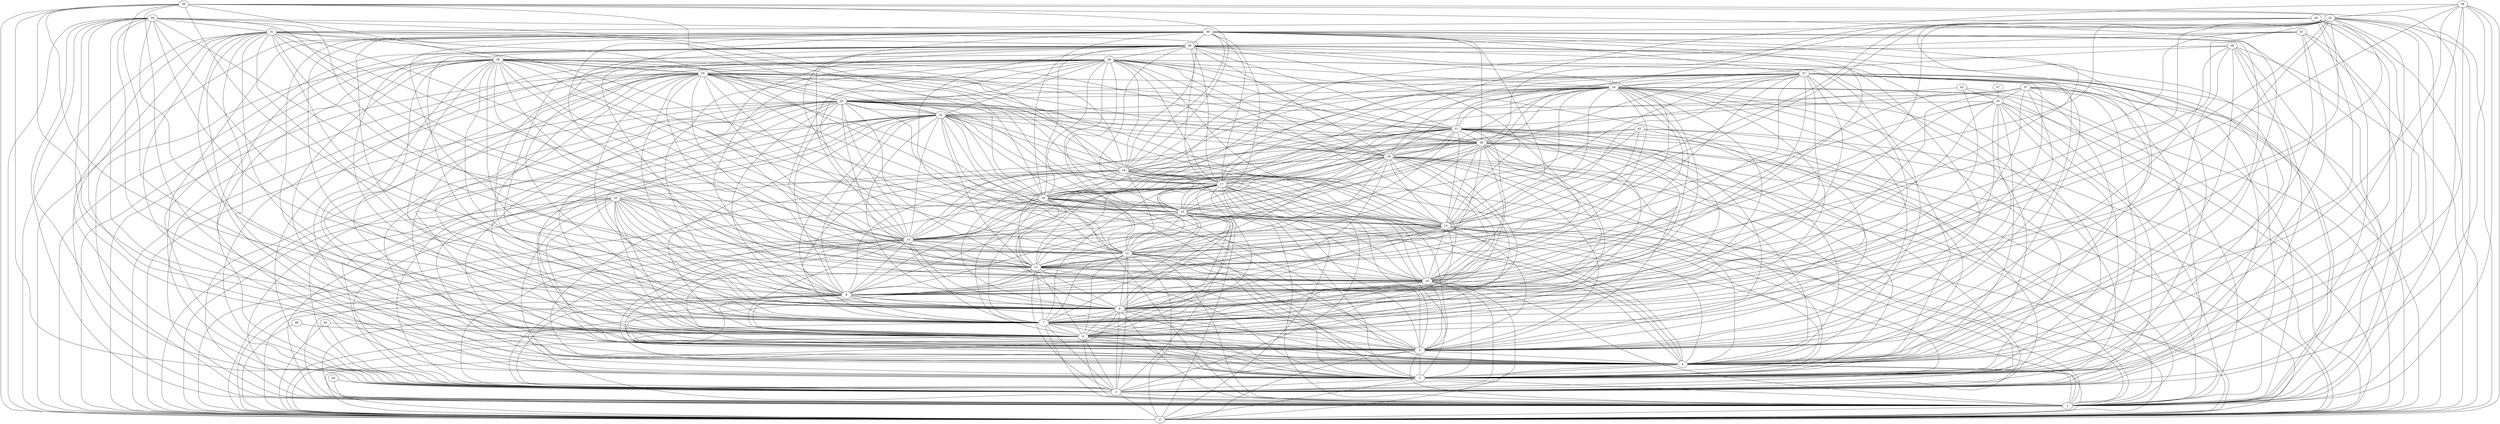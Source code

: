 graph G {
0;
1;
2;
3;
4;
5;
6;
7;
8;
9;
10;
11;
12;
13;
14;
15;
16;
17;
18;
19;
20;
21;
22;
23;
24;
25;
26;
27;
28;
29;
30;
31;
32;
33;
34;
35;
36;
37;
38;
39;
40;
41;
42;
43;
44;
45;
46;
47;
47--35 ;
46--6 ;
46--0 ;
45--2 ;
45--0 ;
44--6 ;
44--2 ;
44--0 ;
43--6 ;
43--35 ;
43--19 ;
43--0 ;
42--14 ;
42--20 ;
42--11 ;
42--33 ;
42--5 ;
42--1 ;
42--0 ;
41--28 ;
41--16 ;
41--9 ;
41--3 ;
41--4 ;
41--1 ;
41--0 ;
40--31 ;
40--0 ;
40--20 ;
40--10 ;
40--1 ;
40--3 ;
40--4 ;
40--2 ;
39--32 ;
39--2 ;
39--17 ;
39--8 ;
39--3 ;
39--1 ;
39--0 ;
39--4 ;
39--5 ;
38--29 ;
38--24 ;
38--4 ;
38--1 ;
38--3 ;
38--0 ;
38--5 ;
38--7 ;
38--2 ;
37--16 ;
37--8 ;
37--10 ;
37--1 ;
37--35 ;
37--21 ;
37--4 ;
37--7 ;
37--5 ;
37--0 ;
37--2 ;
37--3 ;
36--9 ;
36--32 ;
36--0 ;
36--29 ;
36--7 ;
36--4 ;
36--22 ;
36--3 ;
36--18 ;
36--6 ;
36--1 ;
36--2 ;
36--5 ;
35--11 ;
35--22 ;
35--2 ;
35--6 ;
35--8 ;
35--4 ;
35--7 ;
35--1 ;
35--5 ;
35--3 ;
35--0 ;
34--31 ;
34--16 ;
34--30 ;
34--0 ;
34--33 ;
34--1 ;
34--10 ;
34--8 ;
34--12 ;
34--5 ;
34--7 ;
34--9 ;
34--3 ;
34--6 ;
34--4 ;
34--2 ;
33--10 ;
33--11 ;
33--6 ;
33--4 ;
33--2 ;
33--12 ;
33--7 ;
33--9 ;
33--5 ;
33--13 ;
33--1 ;
33--3 ;
33--8 ;
33--15 ;
33--0 ;
32--0 ;
32--5 ;
32--30 ;
32--10 ;
32--1 ;
32--14 ;
32--4 ;
32--9 ;
32--6 ;
32--8 ;
32--2 ;
32--3 ;
32--15 ;
32--7 ;
32--12 ;
32--13 ;
32--11 ;
31--3 ;
31--1 ;
31--16 ;
31--28 ;
31--8 ;
31--13 ;
31--15 ;
31--12 ;
31--17 ;
31--11 ;
31--9 ;
31--14 ;
31--0 ;
31--4 ;
31--10 ;
31--2 ;
31--6 ;
31--5 ;
31--7 ;
30--16 ;
30--6 ;
30--20 ;
30--17 ;
30--18 ;
30--28 ;
30--0 ;
30--27 ;
30--4 ;
30--2 ;
30--7 ;
30--3 ;
30--12 ;
30--5 ;
30--1 ;
30--15 ;
30--14 ;
30--13 ;
30--8 ;
30--9 ;
30--11 ;
30--10 ;
29--23 ;
29--5 ;
29--13 ;
29--25 ;
29--3 ;
29--25 ;
29--2 ;
29--17 ;
29--0 ;
29--4 ;
29--11 ;
29--8 ;
29--1 ;
29--12 ;
29--6 ;
29--9 ;
29--18 ;
29--15 ;
29--14 ;
29--10 ;
29--7 ;
29--19 ;
28--26 ;
28--3 ;
28--9 ;
28--10 ;
28--18 ;
28--1 ;
28--15 ;
28--8 ;
28--4 ;
28--7 ;
28--12 ;
28--19 ;
28--13 ;
28--2 ;
28--16 ;
28--17 ;
28--0 ;
28--6 ;
28--5 ;
28--11 ;
28--14 ;
28--21 ;
27--15 ;
27--5 ;
27--3 ;
27--21 ;
27--1 ;
27--16 ;
27--1 ;
27--13 ;
27--7 ;
27--8 ;
27--24 ;
27--18 ;
27--10 ;
27--11 ;
27--14 ;
27--23 ;
27--17 ;
27--12 ;
27--4 ;
27--19 ;
27--2 ;
27--6 ;
27--9 ;
27--0 ;
26--19 ;
26--8 ;
26--18 ;
26--7 ;
26--10 ;
26--21 ;
26--13 ;
26--22 ;
26--14 ;
26--16 ;
26--3 ;
26--15 ;
26--24 ;
26--11 ;
26--2 ;
26--5 ;
26--17 ;
26--25 ;
26--0 ;
26--9 ;
26--6 ;
26--23 ;
26--4 ;
26--20 ;
26--12 ;
25--6 ;
25--12 ;
25--7 ;
25--5 ;
25--2 ;
25--16 ;
25--8 ;
25--15 ;
25--10 ;
25--9 ;
25--11 ;
25--20 ;
25--13 ;
25--23 ;
25--18 ;
25--19 ;
25--1 ;
25--4 ;
25--14 ;
25--0 ;
25--17 ;
25--22 ;
25--3 ;
25--21 ;
25--24 ;
24--20 ;
24--6 ;
24--1 ;
24--9 ;
24--4 ;
24--22 ;
24--10 ;
24--2 ;
24--19 ;
24--14 ;
24--17 ;
24--13 ;
24--15 ;
24--7 ;
24--21 ;
24--23 ;
24--18 ;
24--12 ;
24--0 ;
24--5 ;
24--11 ;
24--8 ;
24--3 ;
24--16 ;
23--0 ;
23--1 ;
23--5 ;
23--10 ;
23--8 ;
23--15 ;
23--21 ;
23--2 ;
23--19 ;
23--22 ;
23--3 ;
23--14 ;
23--12 ;
23--18 ;
23--16 ;
23--4 ;
23--7 ;
23--6 ;
23--11 ;
23--9 ;
23--17 ;
23--13 ;
23--20 ;
22--20 ;
22--19 ;
22--11 ;
22--14 ;
22--9 ;
22--18 ;
22--21 ;
22--13 ;
22--7 ;
22--0 ;
22--12 ;
22--17 ;
22--15 ;
22--10 ;
22--8 ;
22--1 ;
22--4 ;
22--16 ;
22--6 ;
22--2 ;
22--3 ;
22--5 ;
21--17 ;
21--2 ;
21--8 ;
21--12 ;
21--10 ;
21--6 ;
21--18 ;
21--19 ;
21--4 ;
21--7 ;
21--14 ;
21--3 ;
21--1 ;
21--13 ;
21--16 ;
21--11 ;
21--5 ;
21--20 ;
21--9 ;
21--0 ;
21--15 ;
20--15 ;
20--6 ;
20--17 ;
20--7 ;
20--3 ;
20--14 ;
20--19 ;
20--18 ;
20--16 ;
20--4 ;
20--12 ;
20--8 ;
20--9 ;
20--10 ;
20--11 ;
20--5 ;
20--13 ;
20--2 ;
20--0 ;
20--1 ;
19--17 ;
19--8 ;
19--3 ;
19--14 ;
19--6 ;
19--5 ;
19--7 ;
19--9 ;
19--16 ;
19--18 ;
19--2 ;
19--10 ;
19--4 ;
19--12 ;
19--1 ;
19--13 ;
19--0 ;
19--15 ;
19--11 ;
18--1 ;
18--16 ;
18--3 ;
18--2 ;
18--7 ;
18--17 ;
18--4 ;
18--8 ;
18--10 ;
18--12 ;
18--9 ;
18--15 ;
18--13 ;
18--11 ;
18--0 ;
18--6 ;
18--5 ;
18--14 ;
17--10 ;
17--13 ;
17--14 ;
17--6 ;
17--1 ;
17--4 ;
17--16 ;
17--3 ;
17--5 ;
17--0 ;
17--15 ;
17--11 ;
17--12 ;
17--8 ;
17--9 ;
17--7 ;
17--2 ;
16--5 ;
16--11 ;
16--1 ;
16--2 ;
16--7 ;
16--8 ;
16--10 ;
16--13 ;
16--12 ;
16--6 ;
16--4 ;
16--9 ;
16--0 ;
16--3 ;
16--15 ;
16--14 ;
15--5 ;
15--10 ;
15--9 ;
15--7 ;
15--0 ;
15--3 ;
15--1 ;
15--6 ;
15--2 ;
15--11 ;
15--14 ;
15--4 ;
15--12 ;
15--13 ;
15--8 ;
14--8 ;
14--11 ;
14--5 ;
14--13 ;
14--9 ;
14--6 ;
14--2 ;
14--0 ;
14--4 ;
14--12 ;
14--1 ;
14--7 ;
14--10 ;
14--3 ;
13--1 ;
13--9 ;
13--12 ;
13--5 ;
13--4 ;
13--11 ;
13--2 ;
13--3 ;
13--8 ;
13--0 ;
13--7 ;
13--10 ;
13--6 ;
12--0 ;
12--11 ;
12--8 ;
12--9 ;
12--6 ;
12--5 ;
12--1 ;
12--10 ;
12--2 ;
12--7 ;
12--3 ;
12--4 ;
11--2 ;
11--6 ;
11--10 ;
11--1 ;
11--7 ;
11--4 ;
11--8 ;
11--0 ;
11--5 ;
11--9 ;
11--3 ;
10--0 ;
10--5 ;
10--9 ;
10--1 ;
10--3 ;
10--7 ;
10--8 ;
10--4 ;
10--6 ;
10--2 ;
9--7 ;
9--4 ;
9--6 ;
9--3 ;
9--8 ;
9--5 ;
9--2 ;
9--0 ;
9--1 ;
8--0 ;
8--6 ;
8--3 ;
8--2 ;
8--4 ;
8--7 ;
8--1 ;
8--5 ;
7--0 ;
7--2 ;
7--3 ;
7--5 ;
7--6 ;
7--4 ;
7--1 ;
6--2 ;
6--5 ;
6--3 ;
6--4 ;
6--0 ;
6--1 ;
5--3 ;
5--2 ;
5--1 ;
5--4 ;
5--0 ;
4--0 ;
4--1 ;
4--2 ;
4--3 ;
3--1 ;
3--2 ;
3--0 ;
2--0 ;
2--1 ;
1--0 ;
}
